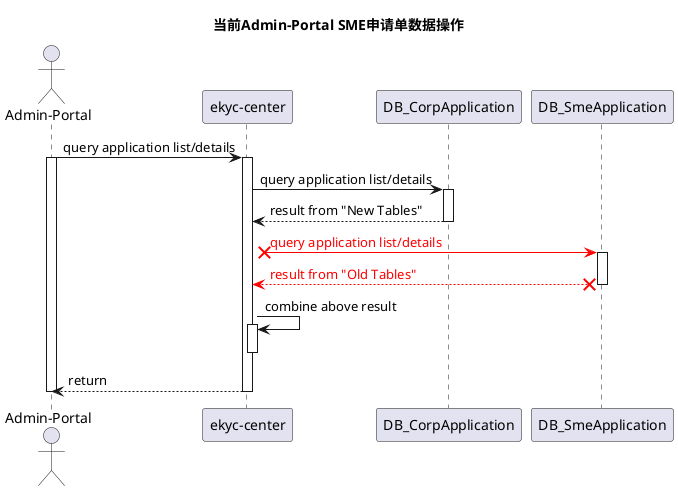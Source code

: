 @startuml
title "当前Admin-Portal SME申请单数据操作"

actor "Admin-Portal" as user
participant "ekyc-center" as ekyc
participant "DB_CorpApplication" as dc
participant "DB_SmeApplication" as ds

user -> ekyc++: query application list/details
user++
ekyc -> dc++: query application list/details
dc --> ekyc--: result from "New Tables"
ekyc x-[#red]> ds++: <font color=red>query application list/details
ds x-[#red]-> ekyc--: <font color=red>result from "Old Tables"
ekyc -> ekyc++: combine above result
ekyc--
ekyc --> user--: return
user--
@enduml